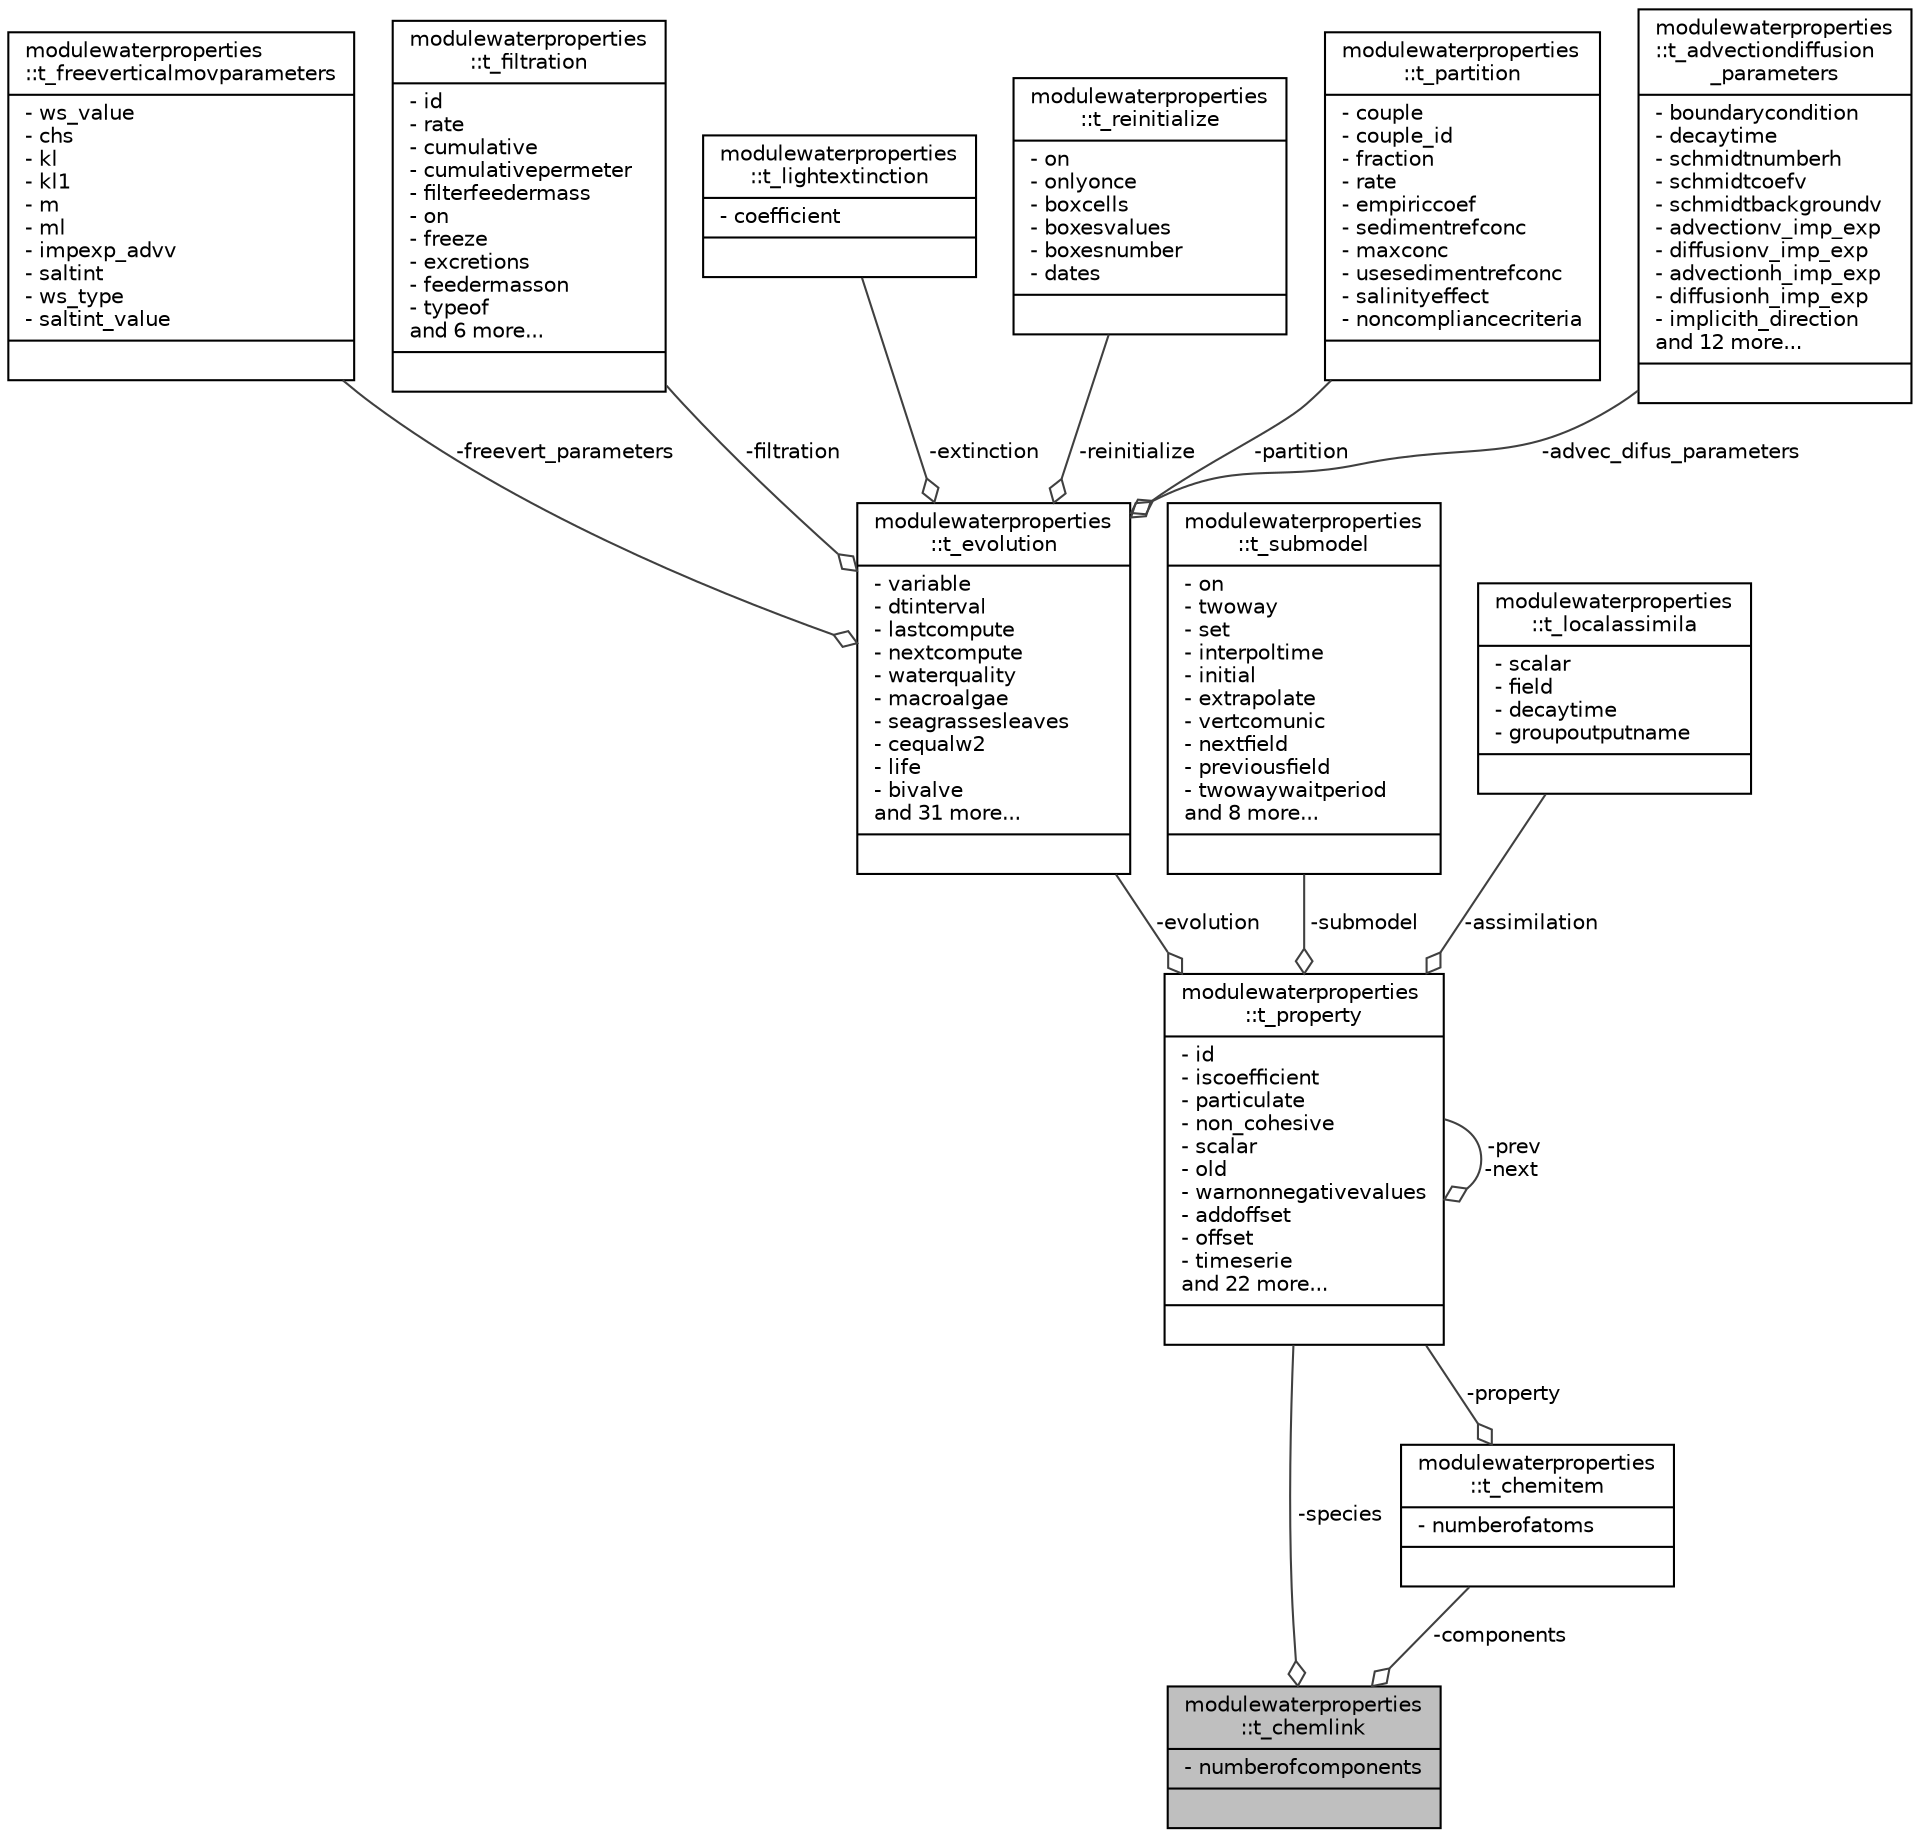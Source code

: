 digraph "modulewaterproperties::t_chemlink"
{
 // LATEX_PDF_SIZE
  edge [fontname="Helvetica",fontsize="10",labelfontname="Helvetica",labelfontsize="10"];
  node [fontname="Helvetica",fontsize="10",shape=record];
  Node1 [label="{modulewaterproperties\l::t_chemlink\n|- numberofcomponents\l|}",height=0.2,width=0.4,color="black", fillcolor="grey75", style="filled", fontcolor="black",tooltip=" "];
  Node2 -> Node1 [color="grey25",fontsize="10",style="solid",label=" -components" ,arrowhead="odiamond"];
  Node2 [label="{modulewaterproperties\l::t_chemitem\n|- numberofatoms\l|}",height=0.2,width=0.4,color="black", fillcolor="white", style="filled",URL="$structmodulewaterproperties_1_1t__chemitem.html",tooltip=" "];
  Node3 -> Node2 [color="grey25",fontsize="10",style="solid",label=" -property" ,arrowhead="odiamond"];
  Node3 [label="{modulewaterproperties\l::t_property\n|- id\l- iscoefficient\l- particulate\l- non_cohesive\l- scalar\l- old\l- warnonnegativevalues\l- addoffset\l- offset\l- timeserie\land 22 more...\l|}",height=0.2,width=0.4,color="black", fillcolor="white", style="filled",URL="$structmodulewaterproperties_1_1t__property.html",tooltip=" "];
  Node4 -> Node3 [color="grey25",fontsize="10",style="solid",label=" -evolution" ,arrowhead="odiamond"];
  Node4 [label="{modulewaterproperties\l::t_evolution\n|- variable\l- dtinterval\l- lastcompute\l- nextcompute\l- waterquality\l- macroalgae\l- seagrassesleaves\l- cequalw2\l- life\l- bivalve\land 31 more...\l|}",height=0.2,width=0.4,color="black", fillcolor="white", style="filled",URL="$structmodulewaterproperties_1_1t__evolution.html",tooltip=" "];
  Node5 -> Node4 [color="grey25",fontsize="10",style="solid",label=" -freevert_parameters" ,arrowhead="odiamond"];
  Node5 [label="{modulewaterproperties\l::t_freeverticalmovparameters\n|- ws_value\l- chs\l- kl\l- kl1\l- m\l- ml\l- impexp_advv\l- saltint\l- ws_type\l- saltint_value\l|}",height=0.2,width=0.4,color="black", fillcolor="white", style="filled",URL="$structmodulewaterproperties_1_1t__freeverticalmovparameters.html",tooltip=" "];
  Node6 -> Node4 [color="grey25",fontsize="10",style="solid",label=" -filtration" ,arrowhead="odiamond"];
  Node6 [label="{modulewaterproperties\l::t_filtration\n|- id\l- rate\l- cumulative\l- cumulativepermeter\l- filterfeedermass\l- on\l- freeze\l- excretions\l- feedermasson\l- typeof\land 6 more...\l|}",height=0.2,width=0.4,color="black", fillcolor="white", style="filled",URL="$structmodulewaterproperties_1_1t__filtration.html",tooltip=" "];
  Node7 -> Node4 [color="grey25",fontsize="10",style="solid",label=" -extinction" ,arrowhead="odiamond"];
  Node7 [label="{modulewaterproperties\l::t_lightextinction\n|- coefficient\l|}",height=0.2,width=0.4,color="black", fillcolor="white", style="filled",URL="$structmodulewaterproperties_1_1t__lightextinction.html",tooltip=" "];
  Node8 -> Node4 [color="grey25",fontsize="10",style="solid",label=" -reinitialize" ,arrowhead="odiamond"];
  Node8 [label="{modulewaterproperties\l::t_reinitialize\n|- on\l- onlyonce\l- boxcells\l- boxesvalues\l- boxesnumber\l- dates\l|}",height=0.2,width=0.4,color="black", fillcolor="white", style="filled",URL="$structmodulewaterproperties_1_1t__reinitialize.html",tooltip=" "];
  Node9 -> Node4 [color="grey25",fontsize="10",style="solid",label=" -partition" ,arrowhead="odiamond"];
  Node9 [label="{modulewaterproperties\l::t_partition\n|- couple\l- couple_id\l- fraction\l- rate\l- empiriccoef\l- sedimentrefconc\l- maxconc\l- usesedimentrefconc\l- salinityeffect\l- noncompliancecriteria\l|}",height=0.2,width=0.4,color="black", fillcolor="white", style="filled",URL="$structmodulewaterproperties_1_1t__partition.html",tooltip=" "];
  Node10 -> Node4 [color="grey25",fontsize="10",style="solid",label=" -advec_difus_parameters" ,arrowhead="odiamond"];
  Node10 [label="{modulewaterproperties\l::t_advectiondiffusion\l_parameters\n|- boundarycondition\l- decaytime\l- schmidtnumberh\l- schmidtcoefv\l- schmidtbackgroundv\l- advectionv_imp_exp\l- diffusionv_imp_exp\l- advectionh_imp_exp\l- diffusionh_imp_exp\l- implicith_direction\land 12 more...\l|}",height=0.2,width=0.4,color="black", fillcolor="white", style="filled",URL="$structmodulewaterproperties_1_1t__advectiondiffusion__parameters.html",tooltip=" "];
  Node11 -> Node3 [color="grey25",fontsize="10",style="solid",label=" -submodel" ,arrowhead="odiamond"];
  Node11 [label="{modulewaterproperties\l::t_submodel\n|- on\l- twoway\l- set\l- interpoltime\l- initial\l- extrapolate\l- vertcomunic\l- nextfield\l- previousfield\l- twowaywaitperiod\land 8 more...\l|}",height=0.2,width=0.4,color="black", fillcolor="white", style="filled",URL="$structmodulewaterproperties_1_1t__submodel.html",tooltip=" "];
  Node12 -> Node3 [color="grey25",fontsize="10",style="solid",label=" -assimilation" ,arrowhead="odiamond"];
  Node12 [label="{modulewaterproperties\l::t_localassimila\n|- scalar\l- field\l- decaytime\l- groupoutputname\l|}",height=0.2,width=0.4,color="black", fillcolor="white", style="filled",URL="$structmodulewaterproperties_1_1t__localassimila.html",tooltip=" "];
  Node3 -> Node3 [color="grey25",fontsize="10",style="solid",label=" -prev\n-next" ,arrowhead="odiamond"];
  Node3 -> Node1 [color="grey25",fontsize="10",style="solid",label=" -species" ,arrowhead="odiamond"];
}
